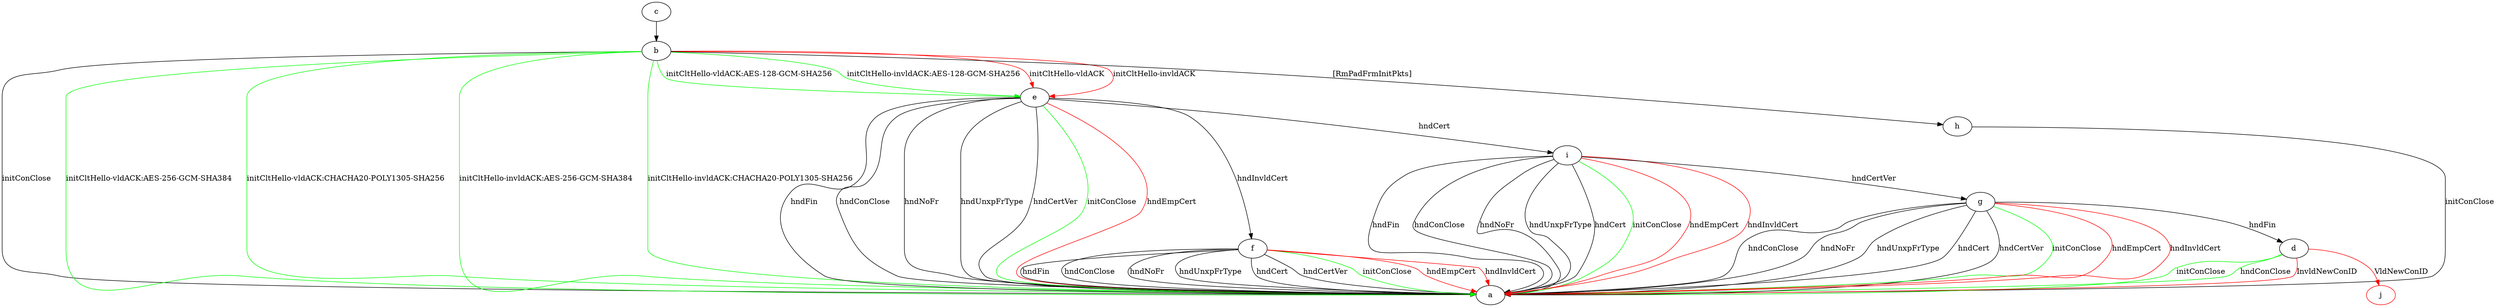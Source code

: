 digraph "" {
	b -> a	[key=0,
		label="initConClose "];
	b -> a	[key=1,
		color=green,
		label="initCltHello-vldACK:AES-256-GCM-SHA384 "];
	b -> a	[key=2,
		color=green,
		label="initCltHello-vldACK:CHACHA20-POLY1305-SHA256 "];
	b -> a	[key=3,
		color=green,
		label="initCltHello-invldACK:AES-256-GCM-SHA384 "];
	b -> a	[key=4,
		color=green,
		label="initCltHello-invldACK:CHACHA20-POLY1305-SHA256 "];
	b -> e	[key=0,
		color=green,
		label="initCltHello-vldACK:AES-128-GCM-SHA256 "];
	b -> e	[key=1,
		color=green,
		label="initCltHello-invldACK:AES-128-GCM-SHA256 "];
	b -> e	[key=2,
		color=red,
		label="initCltHello-vldACK "];
	b -> e	[key=3,
		color=red,
		label="initCltHello-invldACK "];
	b -> h	[key=0,
		label="[RmPadFrmInitPkts] "];
	c -> b	[key=0];
	d -> a	[key=0,
		color=green,
		label="initConClose "];
	d -> a	[key=1,
		color=green,
		label="hndConClose "];
	d -> a	[key=2,
		color=red,
		label="InvldNewConID "];
	j	[color=red];
	d -> j	[key=0,
		color=red,
		label="VldNewConID "];
	e -> a	[key=0,
		label="hndFin "];
	e -> a	[key=1,
		label="hndConClose "];
	e -> a	[key=2,
		label="hndNoFr "];
	e -> a	[key=3,
		label="hndUnxpFrType "];
	e -> a	[key=4,
		label="hndCertVer "];
	e -> a	[key=5,
		color=green,
		label="initConClose "];
	e -> a	[key=6,
		color=red,
		label="hndEmpCert "];
	e -> f	[key=0,
		label="hndInvldCert "];
	e -> i	[key=0,
		label="hndCert "];
	f -> a	[key=0,
		label="hndFin "];
	f -> a	[key=1,
		label="hndConClose "];
	f -> a	[key=2,
		label="hndNoFr "];
	f -> a	[key=3,
		label="hndUnxpFrType "];
	f -> a	[key=4,
		label="hndCert "];
	f -> a	[key=5,
		label="hndCertVer "];
	f -> a	[key=6,
		color=green,
		label="initConClose "];
	f -> a	[key=7,
		color=red,
		label="hndEmpCert "];
	f -> a	[key=8,
		color=red,
		label="hndInvldCert "];
	g -> a	[key=0,
		label="hndConClose "];
	g -> a	[key=1,
		label="hndNoFr "];
	g -> a	[key=2,
		label="hndUnxpFrType "];
	g -> a	[key=3,
		label="hndCert "];
	g -> a	[key=4,
		label="hndCertVer "];
	g -> a	[key=5,
		color=green,
		label="initConClose "];
	g -> a	[key=6,
		color=red,
		label="hndEmpCert "];
	g -> a	[key=7,
		color=red,
		label="hndInvldCert "];
	g -> d	[key=0,
		label="hndFin "];
	h -> a	[key=0,
		label="initConClose "];
	i -> a	[key=0,
		label="hndFin "];
	i -> a	[key=1,
		label="hndConClose "];
	i -> a	[key=2,
		label="hndNoFr "];
	i -> a	[key=3,
		label="hndUnxpFrType "];
	i -> a	[key=4,
		label="hndCert "];
	i -> a	[key=5,
		color=green,
		label="initConClose "];
	i -> a	[key=6,
		color=red,
		label="hndEmpCert "];
	i -> a	[key=7,
		color=red,
		label="hndInvldCert "];
	i -> g	[key=0,
		label="hndCertVer "];
}
